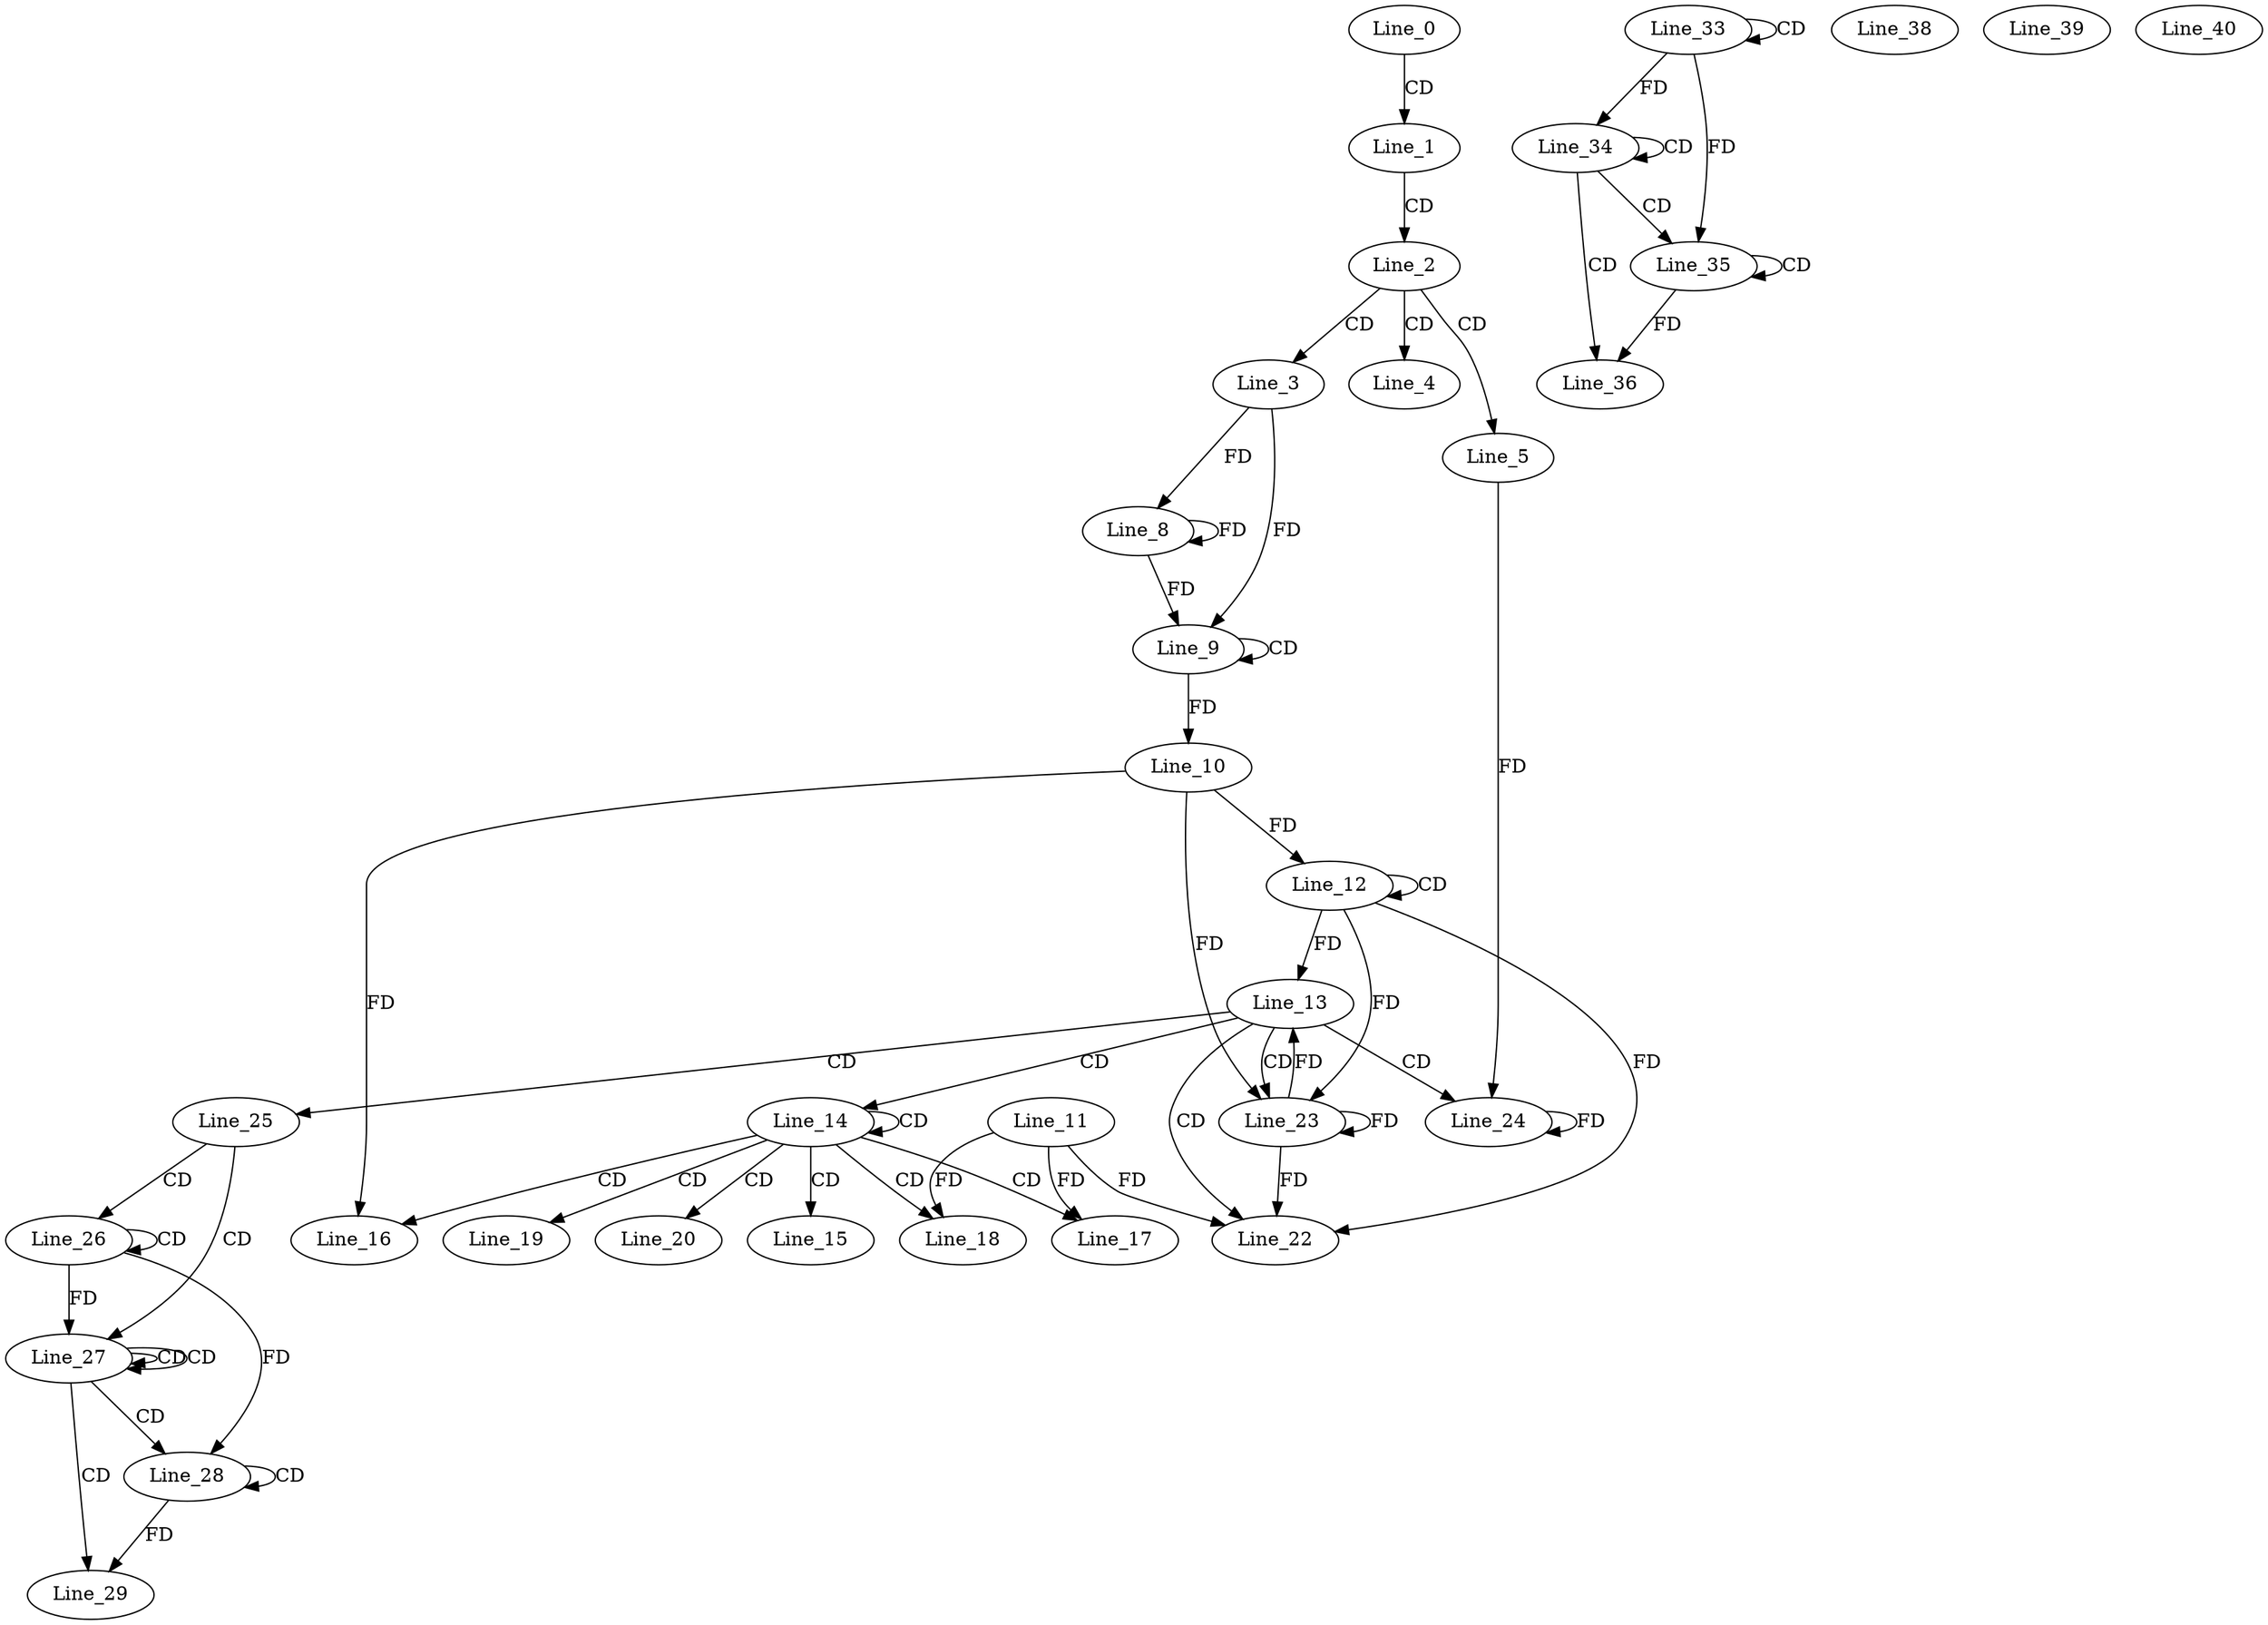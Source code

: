 digraph G {
  Line_0;
  Line_1;
  Line_2;
  Line_3;
  Line_4;
  Line_5;
  Line_8;
  Line_9;
  Line_9;
  Line_10;
  Line_12;
  Line_12;
  Line_10;
  Line_13;
  Line_14;
  Line_14;
  Line_15;
  Line_16;
  Line_17;
  Line_11;
  Line_18;
  Line_19;
  Line_20;
  Line_22;
  Line_23;
  Line_23;
  Line_24;
  Line_25;
  Line_26;
  Line_26;
  Line_27;
  Line_27;
  Line_28;
  Line_28;
  Line_29;
  Line_33;
  Line_33;
  Line_34;
  Line_34;
  Line_35;
  Line_35;
  Line_36;
  Line_38;
  Line_39;
  Line_40;
  Line_0 -> Line_1 [ label="CD" ];
  Line_1 -> Line_2 [ label="CD" ];
  Line_2 -> Line_3 [ label="CD" ];
  Line_2 -> Line_4 [ label="CD" ];
  Line_2 -> Line_5 [ label="CD" ];
  Line_3 -> Line_8 [ label="FD" ];
  Line_8 -> Line_8 [ label="FD" ];
  Line_9 -> Line_9 [ label="CD" ];
  Line_3 -> Line_9 [ label="FD" ];
  Line_8 -> Line_9 [ label="FD" ];
  Line_9 -> Line_10 [ label="FD" ];
  Line_12 -> Line_12 [ label="CD" ];
  Line_10 -> Line_12 [ label="FD" ];
  Line_12 -> Line_13 [ label="FD" ];
  Line_13 -> Line_14 [ label="CD" ];
  Line_14 -> Line_14 [ label="CD" ];
  Line_14 -> Line_15 [ label="CD" ];
  Line_14 -> Line_16 [ label="CD" ];
  Line_10 -> Line_16 [ label="FD" ];
  Line_14 -> Line_17 [ label="CD" ];
  Line_11 -> Line_17 [ label="FD" ];
  Line_14 -> Line_18 [ label="CD" ];
  Line_11 -> Line_18 [ label="FD" ];
  Line_14 -> Line_19 [ label="CD" ];
  Line_14 -> Line_20 [ label="CD" ];
  Line_13 -> Line_22 [ label="CD" ];
  Line_11 -> Line_22 [ label="FD" ];
  Line_12 -> Line_22 [ label="FD" ];
  Line_13 -> Line_23 [ label="CD" ];
  Line_23 -> Line_23 [ label="FD" ];
  Line_12 -> Line_23 [ label="FD" ];
  Line_10 -> Line_23 [ label="FD" ];
  Line_13 -> Line_24 [ label="CD" ];
  Line_24 -> Line_24 [ label="FD" ];
  Line_5 -> Line_24 [ label="FD" ];
  Line_13 -> Line_25 [ label="CD" ];
  Line_25 -> Line_26 [ label="CD" ];
  Line_26 -> Line_26 [ label="CD" ];
  Line_25 -> Line_27 [ label="CD" ];
  Line_27 -> Line_27 [ label="CD" ];
  Line_27 -> Line_27 [ label="CD" ];
  Line_26 -> Line_27 [ label="FD" ];
  Line_27 -> Line_28 [ label="CD" ];
  Line_28 -> Line_28 [ label="CD" ];
  Line_26 -> Line_28 [ label="FD" ];
  Line_27 -> Line_29 [ label="CD" ];
  Line_28 -> Line_29 [ label="FD" ];
  Line_33 -> Line_33 [ label="CD" ];
  Line_34 -> Line_34 [ label="CD" ];
  Line_33 -> Line_34 [ label="FD" ];
  Line_34 -> Line_35 [ label="CD" ];
  Line_35 -> Line_35 [ label="CD" ];
  Line_33 -> Line_35 [ label="FD" ];
  Line_34 -> Line_36 [ label="CD" ];
  Line_35 -> Line_36 [ label="FD" ];
  Line_23 -> Line_13 [ label="FD" ];
  Line_23 -> Line_22 [ label="FD" ];
}
